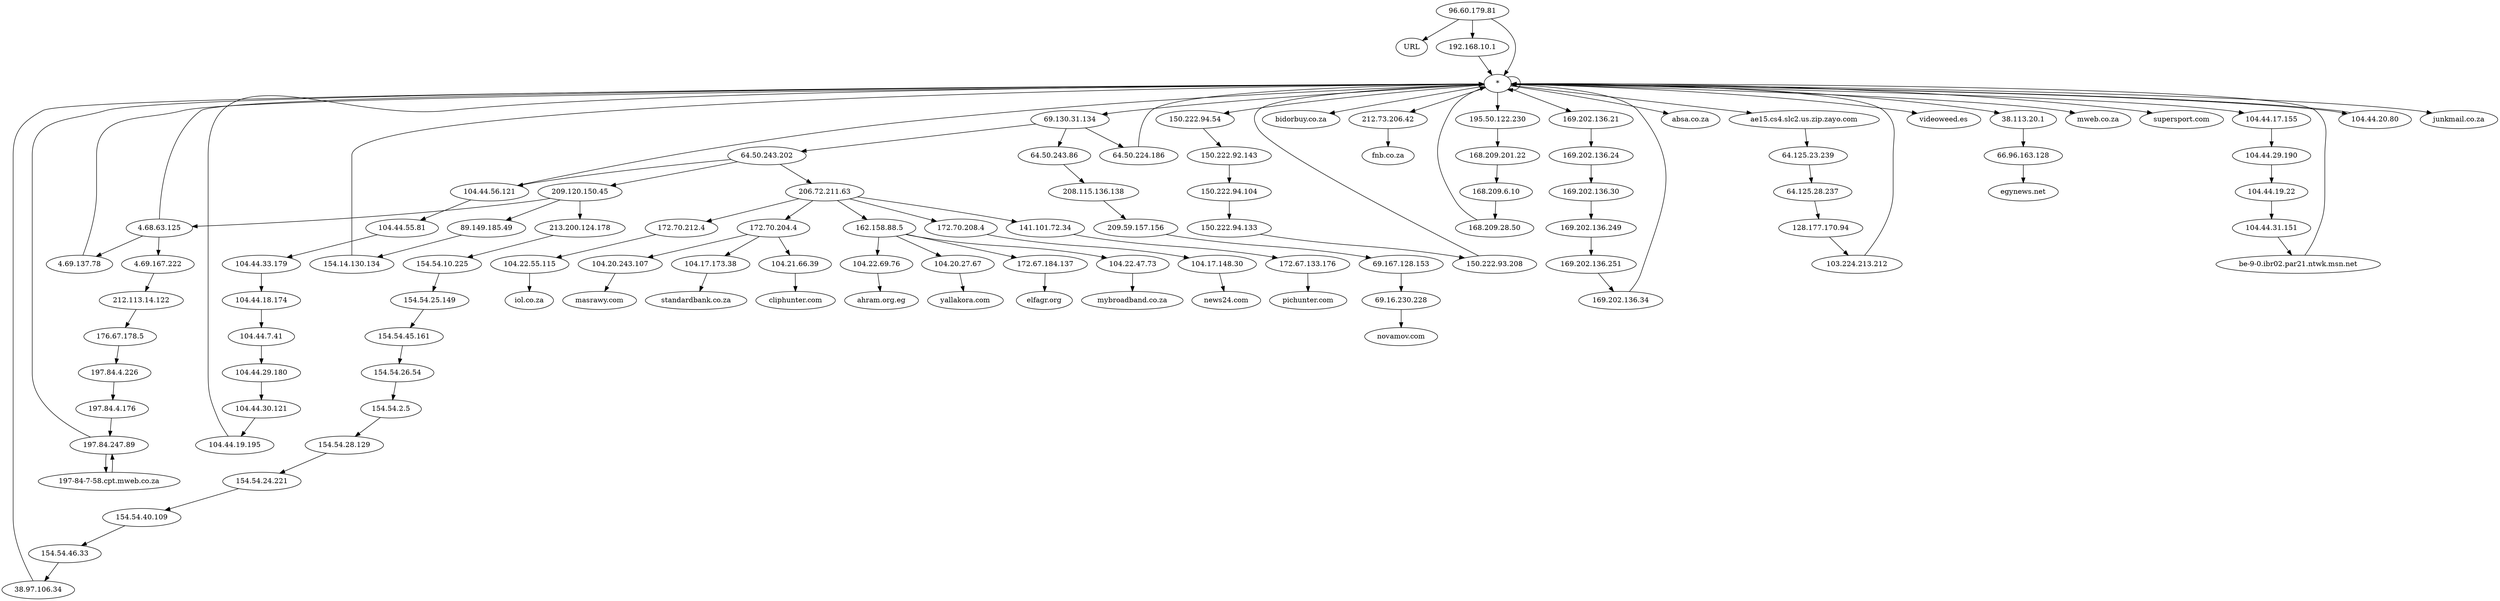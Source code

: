 // The Round Table
strict digraph "round-table" {
	"96.60.179.81" [label="96.60.179.81"]
	URL [label=URL]
	"96.60.179.81" -> URL
	"192.168.10.1" [label="192.168.10.1"]
	"96.60.179.81" -> "192.168.10.1"
	"*" [label="*"]
	"192.168.10.1" -> "*"
	"69.130.31.134" [label="69.130.31.134"]
	"*" -> "69.130.31.134"
	"64.50.243.202" [label="64.50.243.202"]
	"69.130.31.134" -> "64.50.243.202"
	"206.72.211.63" [label="206.72.211.63"]
	"64.50.243.202" -> "206.72.211.63"
	"172.70.204.4" [label="172.70.204.4"]
	"206.72.211.63" -> "172.70.204.4"
	"104.20.243.107" [label="104.20.243.107"]
	"172.70.204.4" -> "104.20.243.107"
	"masrawy.com" [label="masrawy.com"]
	"104.20.243.107" -> "masrawy.com"
	"192.168.10.1" [label="192.168.10.1"]
	"96.60.179.81" -> "192.168.10.1"
	"*" [label="*"]
	"192.168.10.1" -> "*"
	"69.130.31.134" [label="69.130.31.134"]
	"*" -> "69.130.31.134"
	"64.50.243.202" [label="64.50.243.202"]
	"69.130.31.134" -> "64.50.243.202"
	"206.72.211.63" [label="206.72.211.63"]
	"64.50.243.202" -> "206.72.211.63"
	"162.158.88.5" [label="162.158.88.5"]
	"206.72.211.63" -> "162.158.88.5"
	"104.22.69.76" [label="104.22.69.76"]
	"162.158.88.5" -> "104.22.69.76"
	"ahram.org.eg" [label="ahram.org.eg"]
	"104.22.69.76" -> "ahram.org.eg"
	"192.168.10.1" [label="192.168.10.1"]
	"96.60.179.81" -> "192.168.10.1"
	"*" [label="*"]
	"192.168.10.1" -> "*"
	"69.130.31.134" [label="69.130.31.134"]
	"*" -> "69.130.31.134"
	"64.50.243.202" [label="64.50.243.202"]
	"69.130.31.134" -> "64.50.243.202"
	"206.72.211.63" [label="206.72.211.63"]
	"64.50.243.202" -> "206.72.211.63"
	"172.70.208.4" [label="172.70.208.4"]
	"206.72.211.63" -> "172.70.208.4"
	"104.17.148.30" [label="104.17.148.30"]
	"172.70.208.4" -> "104.17.148.30"
	"news24.com" [label="news24.com"]
	"104.17.148.30" -> "news24.com"
	"192.168.10.1" [label="192.168.10.1"]
	"96.60.179.81" -> "192.168.10.1"
	"*" [label="*"]
	"192.168.10.1" -> "*"
	"69.130.31.134" [label="69.130.31.134"]
	"*" -> "69.130.31.134"
	"64.50.243.202" [label="64.50.243.202"]
	"69.130.31.134" -> "64.50.243.202"
	"209.120.150.45" [label="209.120.150.45"]
	"64.50.243.202" -> "209.120.150.45"
	"89.149.185.49" [label="89.149.185.49"]
	"209.120.150.45" -> "89.149.185.49"
	"154.14.130.134" [label="154.14.130.134"]
	"89.149.185.49" -> "154.14.130.134"
	"*" [label="*"]
	"154.14.130.134" -> "*"
	"*" [label="*"]
	"*" -> "*"
	"150.222.94.54" [label="150.222.94.54"]
	"*" -> "150.222.94.54"
	"150.222.92.143" [label="150.222.92.143"]
	"150.222.94.54" -> "150.222.92.143"
	"150.222.94.104" [label="150.222.94.104"]
	"150.222.92.143" -> "150.222.94.104"
	"150.222.94.133" [label="150.222.94.133"]
	"150.222.94.104" -> "150.222.94.133"
	"150.222.93.208" [label="150.222.93.208"]
	"150.222.94.133" -> "150.222.93.208"
	"*" [label="*"]
	"150.222.93.208" -> "*"
	"*" [label="*"]
	"*" -> "*"
	"*" [label="*"]
	"*" -> "*"
	"*" [label="*"]
	"*" -> "*"
	"*" [label="*"]
	"*" -> "*"
	"*" [label="*"]
	"*" -> "*"
	"*" [label="*"]
	"*" -> "*"
	"*" [label="*"]
	"*" -> "*"
	"*" [label="*"]
	"*" -> "*"
	"*" [label="*"]
	"*" -> "*"
	"*" [label="*"]
	"*" -> "*"
	"*" [label="*"]
	"*" -> "*"
	"*" [label="*"]
	"*" -> "*"
	"*" [label="*"]
	"*" -> "*"
	"*" [label="*"]
	"*" -> "*"
	"*" [label="*"]
	"*" -> "*"
	"bidorbuy.co.za" [label="bidorbuy.co.za"]
	"*" -> "bidorbuy.co.za"
	"192.168.10.1" [label="192.168.10.1"]
	"96.60.179.81" -> "192.168.10.1"
	"*" [label="*"]
	"192.168.10.1" -> "*"
	"69.130.31.134" [label="69.130.31.134"]
	"*" -> "69.130.31.134"
	"64.50.243.202" [label="64.50.243.202"]
	"69.130.31.134" -> "64.50.243.202"
	"206.72.211.63" [label="206.72.211.63"]
	"64.50.243.202" -> "206.72.211.63"
	"162.158.88.5" [label="162.158.88.5"]
	"206.72.211.63" -> "162.158.88.5"
	"104.20.27.67" [label="104.20.27.67"]
	"162.158.88.5" -> "104.20.27.67"
	"yallakora.com" [label="yallakora.com"]
	"104.20.27.67" -> "yallakora.com"
	"192.168.10.1" [label="192.168.10.1"]
	"96.60.179.81" -> "192.168.10.1"
	"*" [label="*"]
	"192.168.10.1" -> "*"
	"69.130.31.134" [label="69.130.31.134"]
	"*" -> "69.130.31.134"
	"64.50.243.202" [label="64.50.243.202"]
	"69.130.31.134" -> "64.50.243.202"
	"209.120.150.45" [label="209.120.150.45"]
	"64.50.243.202" -> "209.120.150.45"
	"4.68.63.125" [label="4.68.63.125"]
	"209.120.150.45" -> "4.68.63.125"
	"4.69.137.78" [label="4.69.137.78"]
	"4.68.63.125" -> "4.69.137.78"
	"*" [label="*"]
	"4.69.137.78" -> "*"
	"*" [label="*"]
	"*" -> "*"
	"*" [label="*"]
	"*" -> "*"
	"*" [label="*"]
	"*" -> "*"
	"*" [label="*"]
	"*" -> "*"
	"212.73.206.42" [label="212.73.206.42"]
	"*" -> "212.73.206.42"
	"fnb.co.za" [label="fnb.co.za"]
	"212.73.206.42" -> "fnb.co.za"
	"192.168.10.1" [label="192.168.10.1"]
	"96.60.179.81" -> "192.168.10.1"
	"*" [label="*"]
	"192.168.10.1" -> "*"
	"69.130.31.134" [label="69.130.31.134"]
	"*" -> "69.130.31.134"
	"64.50.243.202" [label="64.50.243.202"]
	"69.130.31.134" -> "64.50.243.202"
	"206.72.211.63" [label="206.72.211.63"]
	"64.50.243.202" -> "206.72.211.63"
	"172.70.204.4" [label="172.70.204.4"]
	"206.72.211.63" -> "172.70.204.4"
	"104.17.173.38" [label="104.17.173.38"]
	"172.70.204.4" -> "104.17.173.38"
	"standardbank.co.za" [label="standardbank.co.za"]
	"104.17.173.38" -> "standardbank.co.za"
	"192.168.10.1" [label="192.168.10.1"]
	"96.60.179.81" -> "192.168.10.1"
	"*" [label="*"]
	"192.168.10.1" -> "*"
	"69.130.31.134" [label="69.130.31.134"]
	"*" -> "69.130.31.134"
	"64.50.243.202" [label="64.50.243.202"]
	"69.130.31.134" -> "64.50.243.202"
	"206.72.211.63" [label="206.72.211.63"]
	"64.50.243.202" -> "206.72.211.63"
	"141.101.72.34" [label="141.101.72.34"]
	"206.72.211.63" -> "141.101.72.34"
	"172.67.133.176" [label="172.67.133.176"]
	"141.101.72.34" -> "172.67.133.176"
	"pichunter.com" [label="pichunter.com"]
	"172.67.133.176" -> "pichunter.com"
	"192.168.10.1" [label="192.168.10.1"]
	"96.60.179.81" -> "192.168.10.1"
	"*" [label="*"]
	"192.168.10.1" -> "*"
	"69.130.31.134" [label="69.130.31.134"]
	"*" -> "69.130.31.134"
	"64.50.243.202" [label="64.50.243.202"]
	"69.130.31.134" -> "64.50.243.202"
	"209.120.150.45" [label="209.120.150.45"]
	"64.50.243.202" -> "209.120.150.45"
	"4.68.63.125" [label="4.68.63.125"]
	"209.120.150.45" -> "4.68.63.125"
	"*" [label="*"]
	"4.68.63.125" -> "*"
	"195.50.122.230" [label="195.50.122.230"]
	"*" -> "195.50.122.230"
	"168.209.201.22" [label="168.209.201.22"]
	"195.50.122.230" -> "168.209.201.22"
	"168.209.6.10" [label="168.209.6.10"]
	"168.209.201.22" -> "168.209.6.10"
	"168.209.28.50" [label="168.209.28.50"]
	"168.209.6.10" -> "168.209.28.50"
	"*" [label="*"]
	"168.209.28.50" -> "*"
	"169.202.136.21" [label="169.202.136.21"]
	"*" -> "169.202.136.21"
	"169.202.136.24" [label="169.202.136.24"]
	"169.202.136.21" -> "169.202.136.24"
	"169.202.136.30" [label="169.202.136.30"]
	"169.202.136.24" -> "169.202.136.30"
	"169.202.136.249" [label="169.202.136.249"]
	"169.202.136.30" -> "169.202.136.249"
	"169.202.136.251" [label="169.202.136.251"]
	"169.202.136.249" -> "169.202.136.251"
	"169.202.136.34" [label="169.202.136.34"]
	"169.202.136.251" -> "169.202.136.34"
	"*" [label="*"]
	"169.202.136.34" -> "*"
	"*" [label="*"]
	"*" -> "*"
	"*" [label="*"]
	"*" -> "*"
	"*" [label="*"]
	"*" -> "*"
	"*" [label="*"]
	"*" -> "*"
	"*" [label="*"]
	"*" -> "*"
	"*" [label="*"]
	"*" -> "*"
	"*" [label="*"]
	"*" -> "*"
	"*" [label="*"]
	"*" -> "*"
	"*" [label="*"]
	"*" -> "*"
	"*" [label="*"]
	"*" -> "*"
	"*" [label="*"]
	"*" -> "*"
	"absa.co.za" [label="absa.co.za"]
	"*" -> "absa.co.za"
	"192.168.10.1" [label="192.168.10.1"]
	"96.60.179.81" -> "192.168.10.1"
	"*" [label="*"]
	"192.168.10.1" -> "*"
	"69.130.31.134" [label="69.130.31.134"]
	"*" -> "69.130.31.134"
	"64.50.243.86" [label="64.50.243.86"]
	"69.130.31.134" -> "64.50.243.86"
	"208.115.136.138" [label="208.115.136.138"]
	"64.50.243.86" -> "208.115.136.138"
	"209.59.157.156" [label="209.59.157.156"]
	"208.115.136.138" -> "209.59.157.156"
	"69.167.128.153" [label="69.167.128.153"]
	"209.59.157.156" -> "69.167.128.153"
	"69.16.230.228" [label="69.16.230.228"]
	"69.167.128.153" -> "69.16.230.228"
	"novamov.com" [label="novamov.com"]
	"69.16.230.228" -> "novamov.com"
	"192.168.10.1" [label="192.168.10.1"]
	"96.60.179.81" -> "192.168.10.1"
	"*" [label="*"]
	"192.168.10.1" -> "*"
	"69.130.31.134" [label="69.130.31.134"]
	"*" -> "69.130.31.134"
	"64.50.243.202" [label="64.50.243.202"]
	"69.130.31.134" -> "64.50.243.202"
	"206.72.211.63" [label="206.72.211.63"]
	"64.50.243.202" -> "206.72.211.63"
	"172.70.204.4" [label="172.70.204.4"]
	"206.72.211.63" -> "172.70.204.4"
	"104.21.66.39" [label="104.21.66.39"]
	"172.70.204.4" -> "104.21.66.39"
	"cliphunter.com" [label="cliphunter.com"]
	"104.21.66.39" -> "cliphunter.com"
	"*" [label="*"]
	"96.60.179.81" -> "*"
	"*" [label="*"]
	"*" -> "*"
	"69.130.31.134" [label="69.130.31.134"]
	"*" -> "69.130.31.134"
	"64.50.243.202" [label="64.50.243.202"]
	"69.130.31.134" -> "64.50.243.202"
	"206.72.211.63" [label="206.72.211.63"]
	"64.50.243.202" -> "206.72.211.63"
	"172.70.212.4" [label="172.70.212.4"]
	"206.72.211.63" -> "172.70.212.4"
	"104.22.55.115" [label="104.22.55.115"]
	"172.70.212.4" -> "104.22.55.115"
	"iol.co.za" [label="iol.co.za"]
	"104.22.55.115" -> "iol.co.za"
	"192.168.10.1" [label="192.168.10.1"]
	"96.60.179.81" -> "192.168.10.1"
	"*" [label="*"]
	"192.168.10.1" -> "*"
	"69.130.31.134" [label="69.130.31.134"]
	"*" -> "69.130.31.134"
	"64.50.243.202" [label="64.50.243.202"]
	"69.130.31.134" -> "64.50.243.202"
	"206.72.211.63" [label="206.72.211.63"]
	"64.50.243.202" -> "206.72.211.63"
	"162.158.88.5" [label="162.158.88.5"]
	"206.72.211.63" -> "162.158.88.5"
	"172.67.184.137" [label="172.67.184.137"]
	"162.158.88.5" -> "172.67.184.137"
	"elfagr.org" [label="elfagr.org"]
	"172.67.184.137" -> "elfagr.org"
	"*" [label="*"]
	"96.60.179.81" -> "*"
	"*" [label="*"]
	"*" -> "*"
	"69.130.31.134" [label="69.130.31.134"]
	"*" -> "69.130.31.134"
	"64.50.243.202" [label="64.50.243.202"]
	"69.130.31.134" -> "64.50.243.202"
	"206.72.211.63" [label="206.72.211.63"]
	"64.50.243.202" -> "206.72.211.63"
	"162.158.88.5" [label="162.158.88.5"]
	"206.72.211.63" -> "162.158.88.5"
	"104.22.47.73" [label="104.22.47.73"]
	"162.158.88.5" -> "104.22.47.73"
	"mybroadband.co.za" [label="mybroadband.co.za"]
	"104.22.47.73" -> "mybroadband.co.za"
	"192.168.10.1" [label="192.168.10.1"]
	"96.60.179.81" -> "192.168.10.1"
	"*" [label="*"]
	"192.168.10.1" -> "*"
	"69.130.31.134" [label="69.130.31.134"]
	"*" -> "69.130.31.134"
	"64.50.224.186" [label="64.50.224.186"]
	"69.130.31.134" -> "64.50.224.186"
	"*" [label="*"]
	"64.50.224.186" -> "*"
	"*" [label="*"]
	"*" -> "*"
	"*" [label="*"]
	"*" -> "*"
	"ae15.cs4.slc2.us.zip.zayo.com" [label="ae15.cs4.slc2.us.zip.zayo.com"]
	"*" -> "ae15.cs4.slc2.us.zip.zayo.com"
	"64.125.23.239" [label="64.125.23.239"]
	"ae15.cs4.slc2.us.zip.zayo.com" -> "64.125.23.239"
	"64.125.28.237" [label="64.125.28.237"]
	"64.125.23.239" -> "64.125.28.237"
	"128.177.170.94" [label="128.177.170.94"]
	"64.125.28.237" -> "128.177.170.94"
	"103.224.213.212" [label="103.224.213.212"]
	"128.177.170.94" -> "103.224.213.212"
	"*" [label="*"]
	"103.224.213.212" -> "*"
	"*" [label="*"]
	"*" -> "*"
	"*" [label="*"]
	"*" -> "*"
	"*" [label="*"]
	"*" -> "*"
	"*" [label="*"]
	"*" -> "*"
	"*" [label="*"]
	"*" -> "*"
	"*" [label="*"]
	"*" -> "*"
	"*" [label="*"]
	"*" -> "*"
	"*" [label="*"]
	"*" -> "*"
	"*" [label="*"]
	"*" -> "*"
	"*" [label="*"]
	"*" -> "*"
	"*" [label="*"]
	"*" -> "*"
	"*" [label="*"]
	"*" -> "*"
	"*" [label="*"]
	"*" -> "*"
	"*" [label="*"]
	"*" -> "*"
	"*" [label="*"]
	"*" -> "*"
	"*" [label="*"]
	"*" -> "*"
	"*" [label="*"]
	"*" -> "*"
	"videoweed.es" [label="videoweed.es"]
	"*" -> "videoweed.es"
	"192.168.10.1" [label="192.168.10.1"]
	"96.60.179.81" -> "192.168.10.1"
	"*" [label="*"]
	"192.168.10.1" -> "*"
	"69.130.31.134" [label="69.130.31.134"]
	"*" -> "69.130.31.134"
	"64.50.243.202" [label="64.50.243.202"]
	"69.130.31.134" -> "64.50.243.202"
	"209.120.150.45" [label="209.120.150.45"]
	"64.50.243.202" -> "209.120.150.45"
	"213.200.124.178" [label="213.200.124.178"]
	"209.120.150.45" -> "213.200.124.178"
	"154.54.10.225" [label="154.54.10.225"]
	"213.200.124.178" -> "154.54.10.225"
	"154.54.25.149" [label="154.54.25.149"]
	"154.54.10.225" -> "154.54.25.149"
	"154.54.45.161" [label="154.54.45.161"]
	"154.54.25.149" -> "154.54.45.161"
	"154.54.26.54" [label="154.54.26.54"]
	"154.54.45.161" -> "154.54.26.54"
	"154.54.2.5" [label="154.54.2.5"]
	"154.54.26.54" -> "154.54.2.5"
	"154.54.28.129" [label="154.54.28.129"]
	"154.54.2.5" -> "154.54.28.129"
	"154.54.24.221" [label="154.54.24.221"]
	"154.54.28.129" -> "154.54.24.221"
	"154.54.40.109" [label="154.54.40.109"]
	"154.54.24.221" -> "154.54.40.109"
	"154.54.46.33" [label="154.54.46.33"]
	"154.54.40.109" -> "154.54.46.33"
	"38.97.106.34" [label="38.97.106.34"]
	"154.54.46.33" -> "38.97.106.34"
	"*" [label="*"]
	"38.97.106.34" -> "*"
	"38.113.20.1" [label="38.113.20.1"]
	"*" -> "38.113.20.1"
	"66.96.163.128" [label="66.96.163.128"]
	"38.113.20.1" -> "66.96.163.128"
	"egynews.net" [label="egynews.net"]
	"66.96.163.128" -> "egynews.net"
	"192.168.10.1" [label="192.168.10.1"]
	"96.60.179.81" -> "192.168.10.1"
	"*" [label="*"]
	"192.168.10.1" -> "*"
	"69.130.31.134" [label="69.130.31.134"]
	"*" -> "69.130.31.134"
	"64.50.243.202" [label="64.50.243.202"]
	"69.130.31.134" -> "64.50.243.202"
	"209.120.150.45" [label="209.120.150.45"]
	"64.50.243.202" -> "209.120.150.45"
	"4.68.63.125" [label="4.68.63.125"]
	"209.120.150.45" -> "4.68.63.125"
	"4.69.167.222" [label="4.69.167.222"]
	"4.68.63.125" -> "4.69.167.222"
	"212.113.14.122" [label="212.113.14.122"]
	"4.69.167.222" -> "212.113.14.122"
	"176.67.178.5" [label="176.67.178.5"]
	"212.113.14.122" -> "176.67.178.5"
	"197.84.4.226" [label="197.84.4.226"]
	"176.67.178.5" -> "197.84.4.226"
	"197.84.4.176" [label="197.84.4.176"]
	"197.84.4.226" -> "197.84.4.176"
	"197.84.247.89" [label="197.84.247.89"]
	"197.84.4.176" -> "197.84.247.89"
	"197-84-7-58.cpt.mweb.co.za" [label="197-84-7-58.cpt.mweb.co.za"]
	"197.84.247.89" -> "197-84-7-58.cpt.mweb.co.za"
	"197.84.247.89" [label="197.84.247.89"]
	"197-84-7-58.cpt.mweb.co.za" -> "197.84.247.89"
	"*" [label="*"]
	"197.84.247.89" -> "*"
	"*" [label="*"]
	"*" -> "*"
	"*" [label="*"]
	"*" -> "*"
	"*" [label="*"]
	"*" -> "*"
	"*" [label="*"]
	"*" -> "*"
	"*" [label="*"]
	"*" -> "*"
	"*" [label="*"]
	"*" -> "*"
	"*" [label="*"]
	"*" -> "*"
	"*" [label="*"]
	"*" -> "*"
	"*" [label="*"]
	"*" -> "*"
	"*" [label="*"]
	"*" -> "*"
	"*" [label="*"]
	"*" -> "*"
	"*" [label="*"]
	"*" -> "*"
	"*" [label="*"]
	"*" -> "*"
	"*" [label="*"]
	"*" -> "*"
	"*" [label="*"]
	"*" -> "*"
	"mweb.co.za" [label="mweb.co.za"]
	"*" -> "mweb.co.za"
	"192.168.10.1" [label="192.168.10.1"]
	"96.60.179.81" -> "192.168.10.1"
	"*" [label="*"]
	"192.168.10.1" -> "*"
	"69.130.31.134" [label="69.130.31.134"]
	"*" -> "69.130.31.134"
	"64.50.243.202" [label="64.50.243.202"]
	"69.130.31.134" -> "64.50.243.202"
	"104.44.56.121" [label="104.44.56.121"]
	"64.50.243.202" -> "104.44.56.121"
	"*" [label="*"]
	"104.44.56.121" -> "*"
	"*" [label="*"]
	"*" -> "*"
	"*" [label="*"]
	"*" -> "*"
	"*" [label="*"]
	"*" -> "*"
	"*" [label="*"]
	"*" -> "*"
	"*" [label="*"]
	"*" -> "*"
	"*" [label="*"]
	"*" -> "*"
	"*" [label="*"]
	"*" -> "*"
	"*" [label="*"]
	"*" -> "*"
	"*" [label="*"]
	"*" -> "*"
	"*" [label="*"]
	"*" -> "*"
	"*" [label="*"]
	"*" -> "*"
	"*" [label="*"]
	"*" -> "*"
	"*" [label="*"]
	"*" -> "*"
	"*" [label="*"]
	"*" -> "*"
	"*" [label="*"]
	"*" -> "*"
	"*" [label="*"]
	"*" -> "*"
	"*" [label="*"]
	"*" -> "*"
	"*" [label="*"]
	"*" -> "*"
	"*" [label="*"]
	"*" -> "*"
	"*" [label="*"]
	"*" -> "*"
	"*" [label="*"]
	"*" -> "*"
	"*" [label="*"]
	"*" -> "*"
	"*" [label="*"]
	"*" -> "*"
	"*" [label="*"]
	"*" -> "*"
	"supersport.com" [label="supersport.com"]
	"*" -> "supersport.com"
	"192.168.10.1" [label="192.168.10.1"]
	"96.60.179.81" -> "192.168.10.1"
	"*" [label="*"]
	"192.168.10.1" -> "*"
	"69.130.31.134" [label="69.130.31.134"]
	"*" -> "69.130.31.134"
	"64.50.243.202" [label="64.50.243.202"]
	"69.130.31.134" -> "64.50.243.202"
	"104.44.56.121" [label="104.44.56.121"]
	"64.50.243.202" -> "104.44.56.121"
	"104.44.55.81" [label="104.44.55.81"]
	"104.44.56.121" -> "104.44.55.81"
	"104.44.33.179" [label="104.44.33.179"]
	"104.44.55.81" -> "104.44.33.179"
	"104.44.18.174" [label="104.44.18.174"]
	"104.44.33.179" -> "104.44.18.174"
	"104.44.7.41" [label="104.44.7.41"]
	"104.44.18.174" -> "104.44.7.41"
	"104.44.29.180" [label="104.44.29.180"]
	"104.44.7.41" -> "104.44.29.180"
	"104.44.30.121" [label="104.44.30.121"]
	"104.44.29.180" -> "104.44.30.121"
	"104.44.19.195" [label="104.44.19.195"]
	"104.44.30.121" -> "104.44.19.195"
	"*" [label="*"]
	"104.44.19.195" -> "*"
	"104.44.17.155" [label="104.44.17.155"]
	"*" -> "104.44.17.155"
	"104.44.29.190" [label="104.44.29.190"]
	"104.44.17.155" -> "104.44.29.190"
	"104.44.19.22" [label="104.44.19.22"]
	"104.44.29.190" -> "104.44.19.22"
	"104.44.31.151" [label="104.44.31.151"]
	"104.44.19.22" -> "104.44.31.151"
	"be-9-0.ibr02.par21.ntwk.msn.net" [label="be-9-0.ibr02.par21.ntwk.msn.net"]
	"104.44.31.151" -> "be-9-0.ibr02.par21.ntwk.msn.net"
	"*" [label="*"]
	"be-9-0.ibr02.par21.ntwk.msn.net" -> "*"
	"104.44.20.80" [label="104.44.20.80"]
	"*" -> "104.44.20.80"
	"*" [label="*"]
	"104.44.20.80" -> "*"
	"*" [label="*"]
	"*" -> "*"
	"*" [label="*"]
	"*" -> "*"
	"*" [label="*"]
	"*" -> "*"
	"*" [label="*"]
	"*" -> "*"
	"*" [label="*"]
	"*" -> "*"
	"*" [label="*"]
	"*" -> "*"
	"*" [label="*"]
	"*" -> "*"
	"*" [label="*"]
	"*" -> "*"
	"*" [label="*"]
	"*" -> "*"
	"junkmail.co.za" [label="junkmail.co.za"]
	"*" -> "junkmail.co.za"
}

